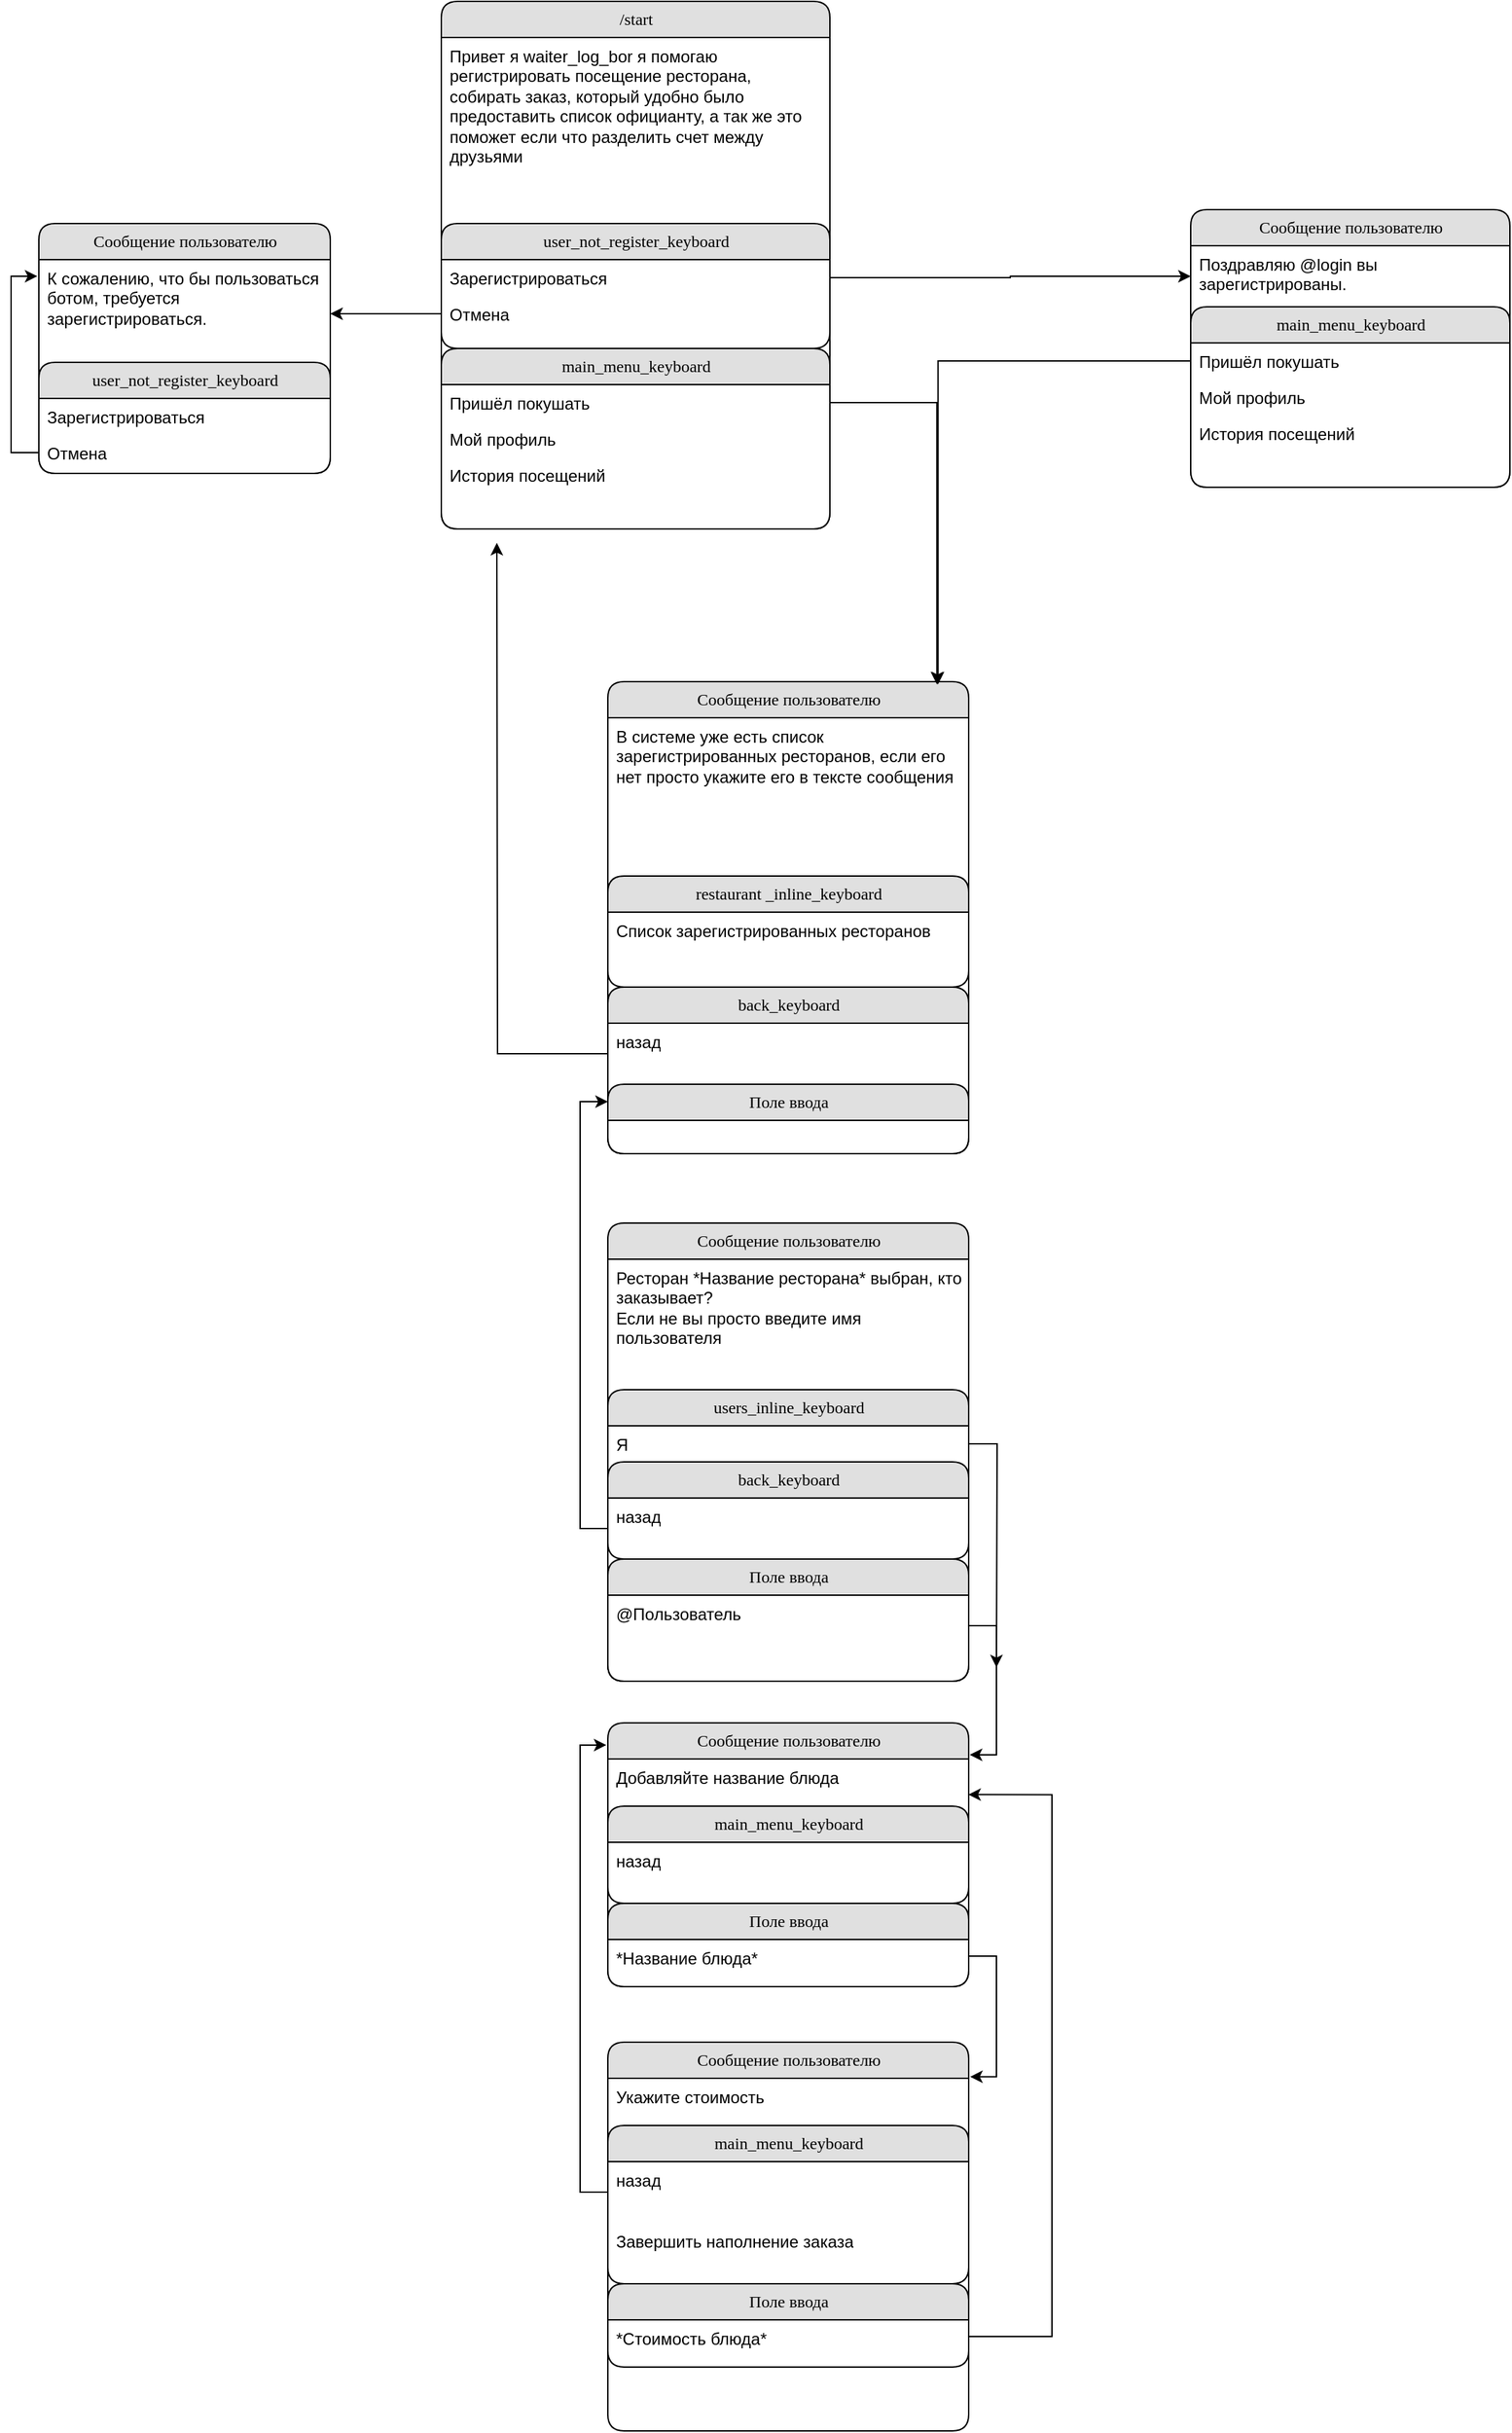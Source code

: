 <mxfile version="22.1.22" type="embed">
  <diagram name="Page-1" id="5d7acffa-a066-3a61-03fe-96351882024d">
    <mxGraphModel dx="1359" dy="136" grid="1" gridSize="10" guides="1" tooltips="1" connect="1" arrows="1" fold="1" page="1" pageScale="1" pageWidth="1100" pageHeight="850" background="#ffffff" math="0" shadow="0">
      <root>
        <mxCell id="0" />
        <mxCell id="1" parent="0" />
        <mxCell id="21ea969265ad0168-6" value="Сообщение пользователю" style="swimlane;html=1;fontStyle=0;childLayout=stackLayout;horizontal=1;startSize=26;fillColor=#e0e0e0;horizontalStack=0;resizeParent=1;resizeLast=0;collapsible=1;marginBottom=0;swimlaneFillColor=#ffffff;align=center;rounded=1;shadow=0;comic=0;labelBackgroundColor=none;strokeWidth=1;fontFamily=Verdana;fontSize=12" parent="1" vertex="1">
          <mxGeometry x="580" y="190" width="230" height="200" as="geometry" />
        </mxCell>
        <mxCell id="21ea969265ad0168-7" value="Поздравляю @login вы зарегистрированы." style="text;html=1;strokeColor=none;fillColor=none;spacingLeft=4;spacingRight=4;whiteSpace=wrap;overflow=hidden;rotatable=0;points=[[0,0.5],[1,0.5]];portConstraint=eastwest;" parent="21ea969265ad0168-6" vertex="1">
          <mxGeometry y="26" width="230" height="44" as="geometry" />
        </mxCell>
        <mxCell id="2Xw610bVTuIovpM2fKqd-36" value="main_menu_keyboard" style="swimlane;html=1;fontStyle=0;childLayout=stackLayout;horizontal=1;startSize=26;fillColor=#e0e0e0;horizontalStack=0;resizeParent=1;resizeLast=0;collapsible=1;marginBottom=0;swimlaneFillColor=#ffffff;align=center;rounded=1;shadow=0;comic=0;labelBackgroundColor=none;strokeWidth=1;fontFamily=Verdana;fontSize=12" parent="21ea969265ad0168-6" vertex="1">
          <mxGeometry y="70" width="230" height="130" as="geometry">
            <mxRectangle y="290" width="280" height="30" as="alternateBounds" />
          </mxGeometry>
        </mxCell>
        <mxCell id="2Xw610bVTuIovpM2fKqd-37" value="Пришёл покушать" style="text;html=1;strokeColor=none;fillColor=none;spacingLeft=4;spacingRight=4;whiteSpace=wrap;overflow=hidden;rotatable=0;points=[[0,0.5],[1,0.5]];portConstraint=eastwest;" parent="2Xw610bVTuIovpM2fKqd-36" vertex="1">
          <mxGeometry y="26" width="230" height="26" as="geometry" />
        </mxCell>
        <mxCell id="2Xw610bVTuIovpM2fKqd-38" value="Мой профиль" style="text;html=1;strokeColor=none;fillColor=none;spacingLeft=4;spacingRight=4;whiteSpace=wrap;overflow=hidden;rotatable=0;points=[[0,0.5],[1,0.5]];portConstraint=eastwest;" parent="2Xw610bVTuIovpM2fKqd-36" vertex="1">
          <mxGeometry y="52" width="230" height="26" as="geometry" />
        </mxCell>
        <mxCell id="2Xw610bVTuIovpM2fKqd-39" value="История посещений" style="text;html=1;strokeColor=none;fillColor=none;spacingLeft=4;spacingRight=4;whiteSpace=wrap;overflow=hidden;rotatable=0;points=[[0,0.5],[1,0.5]];portConstraint=eastwest;" parent="2Xw610bVTuIovpM2fKqd-36" vertex="1">
          <mxGeometry y="78" width="230" height="26" as="geometry" />
        </mxCell>
        <mxCell id="2Xw610bVTuIovpM2fKqd-7" value="/start" style="swimlane;html=1;fontStyle=0;childLayout=stackLayout;horizontal=1;startSize=26;fillColor=#e0e0e0;horizontalStack=0;resizeParent=1;resizeLast=0;collapsible=1;marginBottom=0;swimlaneFillColor=#ffffff;align=center;rounded=1;shadow=0;comic=0;labelBackgroundColor=none;strokeWidth=1;fontFamily=Verdana;fontSize=12" parent="1" vertex="1">
          <mxGeometry x="40" y="40" width="280" height="380" as="geometry" />
        </mxCell>
        <mxCell id="2Xw610bVTuIovpM2fKqd-12" value="Привет я waiter_log_bor я помогаю регистрировать посещение ресторана, собирать заказ, который удобно было предоставить список официанту, а так же это поможет если что разделить счет между друзьями" style="text;html=1;strokeColor=none;fillColor=none;spacingLeft=4;spacingRight=4;whiteSpace=wrap;overflow=hidden;rotatable=0;points=[[0,0.5],[1,0.5]];portConstraint=eastwest;" parent="2Xw610bVTuIovpM2fKqd-7" vertex="1">
          <mxGeometry y="26" width="280" height="134" as="geometry" />
        </mxCell>
        <mxCell id="2Xw610bVTuIovpM2fKqd-13" value="user_not_register_keyboard" style="swimlane;html=1;fontStyle=0;childLayout=stackLayout;horizontal=1;startSize=26;fillColor=#e0e0e0;horizontalStack=0;resizeParent=1;resizeLast=0;collapsible=1;marginBottom=0;swimlaneFillColor=#ffffff;align=center;rounded=1;shadow=0;comic=0;labelBackgroundColor=none;strokeWidth=1;fontFamily=Verdana;fontSize=12" parent="2Xw610bVTuIovpM2fKqd-7" vertex="1">
          <mxGeometry y="160" width="280" height="90" as="geometry">
            <mxRectangle y="160" width="280" height="30" as="alternateBounds" />
          </mxGeometry>
        </mxCell>
        <mxCell id="2Xw610bVTuIovpM2fKqd-19" value="Зарегистрироваться" style="text;html=1;strokeColor=none;fillColor=none;spacingLeft=4;spacingRight=4;whiteSpace=wrap;overflow=hidden;rotatable=0;points=[[0,0.5],[1,0.5]];portConstraint=eastwest;" parent="2Xw610bVTuIovpM2fKqd-13" vertex="1">
          <mxGeometry y="26" width="280" height="26" as="geometry" />
        </mxCell>
        <mxCell id="2Xw610bVTuIovpM2fKqd-20" value="Отмена" style="text;html=1;strokeColor=none;fillColor=none;spacingLeft=4;spacingRight=4;whiteSpace=wrap;overflow=hidden;rotatable=0;points=[[0,0.5],[1,0.5]];portConstraint=eastwest;" parent="2Xw610bVTuIovpM2fKqd-13" vertex="1">
          <mxGeometry y="52" width="280" height="26" as="geometry" />
        </mxCell>
        <mxCell id="2Xw610bVTuIovpM2fKqd-18" value="main_menu_keyboard" style="swimlane;html=1;fontStyle=0;childLayout=stackLayout;horizontal=1;startSize=26;fillColor=#e0e0e0;horizontalStack=0;resizeParent=1;resizeLast=0;collapsible=1;marginBottom=0;swimlaneFillColor=#ffffff;align=center;rounded=1;shadow=0;comic=0;labelBackgroundColor=none;strokeWidth=1;fontFamily=Verdana;fontSize=12" parent="2Xw610bVTuIovpM2fKqd-7" vertex="1">
          <mxGeometry y="250" width="280" height="130" as="geometry">
            <mxRectangle y="290" width="280" height="30" as="alternateBounds" />
          </mxGeometry>
        </mxCell>
        <mxCell id="2Xw610bVTuIovpM2fKqd-21" value="Пришёл покушать" style="text;html=1;strokeColor=none;fillColor=none;spacingLeft=4;spacingRight=4;whiteSpace=wrap;overflow=hidden;rotatable=0;points=[[0,0.5],[1,0.5]];portConstraint=eastwest;" parent="2Xw610bVTuIovpM2fKqd-18" vertex="1">
          <mxGeometry y="26" width="280" height="26" as="geometry" />
        </mxCell>
        <mxCell id="2Xw610bVTuIovpM2fKqd-22" value="Мой профиль" style="text;html=1;strokeColor=none;fillColor=none;spacingLeft=4;spacingRight=4;whiteSpace=wrap;overflow=hidden;rotatable=0;points=[[0,0.5],[1,0.5]];portConstraint=eastwest;" parent="2Xw610bVTuIovpM2fKqd-18" vertex="1">
          <mxGeometry y="52" width="280" height="26" as="geometry" />
        </mxCell>
        <mxCell id="2Xw610bVTuIovpM2fKqd-23" value="История посещений" style="text;html=1;strokeColor=none;fillColor=none;spacingLeft=4;spacingRight=4;whiteSpace=wrap;overflow=hidden;rotatable=0;points=[[0,0.5],[1,0.5]];portConstraint=eastwest;" parent="2Xw610bVTuIovpM2fKqd-18" vertex="1">
          <mxGeometry y="78" width="280" height="26" as="geometry" />
        </mxCell>
        <mxCell id="2Xw610bVTuIovpM2fKqd-24" value="Сообщение пользователю" style="swimlane;html=1;fontStyle=0;childLayout=stackLayout;horizontal=1;startSize=26;fillColor=#e0e0e0;horizontalStack=0;resizeParent=1;resizeLast=0;collapsible=1;marginBottom=0;swimlaneFillColor=#ffffff;align=center;rounded=1;shadow=0;comic=0;labelBackgroundColor=none;strokeWidth=1;fontFamily=Verdana;fontSize=12" parent="1" vertex="1">
          <mxGeometry x="-250" y="200" width="210" height="180" as="geometry" />
        </mxCell>
        <mxCell id="2Xw610bVTuIovpM2fKqd-25" value="К сожалению, что бы пользоваться ботом, требуется зарегистрироваться.&lt;div&gt;&lt;br&gt;&lt;/div&gt;" style="text;html=1;strokeColor=none;fillColor=none;spacingLeft=4;spacingRight=4;whiteSpace=wrap;overflow=hidden;rotatable=0;points=[[0,0.5],[1,0.5]];portConstraint=eastwest;" parent="2Xw610bVTuIovpM2fKqd-24" vertex="1">
          <mxGeometry y="26" width="210" height="74" as="geometry" />
        </mxCell>
        <mxCell id="2Xw610bVTuIovpM2fKqd-33" style="edgeStyle=orthogonalEdgeStyle;rounded=0;orthogonalLoop=1;jettySize=auto;html=1;exitX=0;exitY=0.5;exitDx=0;exitDy=0;entryX=-0.005;entryY=0.162;entryDx=0;entryDy=0;entryPerimeter=0;" parent="2Xw610bVTuIovpM2fKqd-24" source="2Xw610bVTuIovpM2fKqd-30" target="2Xw610bVTuIovpM2fKqd-25" edge="1">
          <mxGeometry relative="1" as="geometry">
            <mxPoint x="-110" y="40" as="targetPoint" />
            <mxPoint x="-10" y="170" as="sourcePoint" />
          </mxGeometry>
        </mxCell>
        <mxCell id="2Xw610bVTuIovpM2fKqd-28" value="user_not_register_keyboard" style="swimlane;html=1;fontStyle=0;childLayout=stackLayout;horizontal=1;startSize=26;fillColor=#e0e0e0;horizontalStack=0;resizeParent=1;resizeLast=0;collapsible=1;marginBottom=0;swimlaneFillColor=#ffffff;align=center;rounded=1;shadow=0;comic=0;labelBackgroundColor=none;strokeWidth=1;fontFamily=Verdana;fontSize=12" parent="2Xw610bVTuIovpM2fKqd-24" vertex="1">
          <mxGeometry y="100" width="210" height="80" as="geometry">
            <mxRectangle y="160" width="280" height="30" as="alternateBounds" />
          </mxGeometry>
        </mxCell>
        <mxCell id="2Xw610bVTuIovpM2fKqd-29" value="Зарегистрироваться" style="text;html=1;strokeColor=none;fillColor=none;spacingLeft=4;spacingRight=4;whiteSpace=wrap;overflow=hidden;rotatable=0;points=[[0,0.5],[1,0.5]];portConstraint=eastwest;" parent="2Xw610bVTuIovpM2fKqd-28" vertex="1">
          <mxGeometry y="26" width="210" height="26" as="geometry" />
        </mxCell>
        <mxCell id="2Xw610bVTuIovpM2fKqd-30" value="Отмена" style="text;html=1;strokeColor=none;fillColor=none;spacingLeft=4;spacingRight=4;whiteSpace=wrap;overflow=hidden;rotatable=0;points=[[0,0.5],[1,0.5]];portConstraint=eastwest;" parent="2Xw610bVTuIovpM2fKqd-28" vertex="1">
          <mxGeometry y="52" width="210" height="26" as="geometry" />
        </mxCell>
        <mxCell id="2Xw610bVTuIovpM2fKqd-27" value="" style="edgeStyle=orthogonalEdgeStyle;rounded=0;orthogonalLoop=1;jettySize=auto;html=1;" parent="1" source="2Xw610bVTuIovpM2fKqd-20" target="2Xw610bVTuIovpM2fKqd-25" edge="1">
          <mxGeometry relative="1" as="geometry">
            <Array as="points">
              <mxPoint x="40" y="265" />
              <mxPoint x="40" y="265" />
            </Array>
          </mxGeometry>
        </mxCell>
        <mxCell id="2Xw610bVTuIovpM2fKqd-35" style="edgeStyle=orthogonalEdgeStyle;rounded=0;orthogonalLoop=1;jettySize=auto;html=1;" parent="1" source="2Xw610bVTuIovpM2fKqd-19" target="21ea969265ad0168-7" edge="1">
          <mxGeometry relative="1" as="geometry" />
        </mxCell>
        <mxCell id="2Xw610bVTuIovpM2fKqd-40" value="Сообщение пользователю" style="swimlane;html=1;fontStyle=0;childLayout=stackLayout;horizontal=1;startSize=26;fillColor=#e0e0e0;horizontalStack=0;resizeParent=1;resizeLast=0;collapsible=1;marginBottom=0;swimlaneFillColor=#ffffff;align=center;rounded=1;shadow=0;comic=0;labelBackgroundColor=none;strokeWidth=1;fontFamily=Verdana;fontSize=12" parent="1" vertex="1">
          <mxGeometry x="160" y="530" width="260" height="340" as="geometry" />
        </mxCell>
        <mxCell id="2Xw610bVTuIovpM2fKqd-41" value="В системе уже есть список зарегистрированных ресторанов, если его нет просто укажите его в тексте сообщения" style="text;html=1;strokeColor=none;fillColor=none;spacingLeft=4;spacingRight=4;whiteSpace=wrap;overflow=hidden;rotatable=0;points=[[0,0.5],[1,0.5]];portConstraint=eastwest;" parent="2Xw610bVTuIovpM2fKqd-40" vertex="1">
          <mxGeometry y="26" width="260" height="114" as="geometry" />
        </mxCell>
        <mxCell id="2Xw610bVTuIovpM2fKqd-46" value="restaurant _inline_keyboard" style="swimlane;html=1;fontStyle=0;childLayout=stackLayout;horizontal=1;startSize=26;fillColor=#e0e0e0;horizontalStack=0;resizeParent=1;resizeLast=0;collapsible=1;marginBottom=0;swimlaneFillColor=#ffffff;align=center;rounded=1;shadow=0;comic=0;labelBackgroundColor=none;strokeWidth=1;fontFamily=Verdana;fontSize=12" parent="2Xw610bVTuIovpM2fKqd-40" vertex="1">
          <mxGeometry y="140" width="260" height="80" as="geometry">
            <mxRectangle y="290" width="280" height="30" as="alternateBounds" />
          </mxGeometry>
        </mxCell>
        <mxCell id="2Xw610bVTuIovpM2fKqd-47" value="Список зарегистрированных ресторанов" style="text;html=1;strokeColor=none;fillColor=none;spacingLeft=4;spacingRight=4;whiteSpace=wrap;overflow=hidden;rotatable=0;points=[[0,0.5],[1,0.5]];portConstraint=eastwest;" parent="2Xw610bVTuIovpM2fKqd-46" vertex="1">
          <mxGeometry y="26" width="260" height="44" as="geometry" />
        </mxCell>
        <mxCell id="2Xw610bVTuIovpM2fKqd-42" value="back_keyboard" style="swimlane;html=1;fontStyle=0;childLayout=stackLayout;horizontal=1;startSize=26;fillColor=#e0e0e0;horizontalStack=0;resizeParent=1;resizeLast=0;collapsible=1;marginBottom=0;swimlaneFillColor=#ffffff;align=center;rounded=1;shadow=0;comic=0;labelBackgroundColor=none;strokeWidth=1;fontFamily=Verdana;fontSize=12" parent="2Xw610bVTuIovpM2fKqd-40" vertex="1">
          <mxGeometry y="220" width="260" height="120" as="geometry">
            <mxRectangle y="290" width="280" height="30" as="alternateBounds" />
          </mxGeometry>
        </mxCell>
        <mxCell id="2Xw610bVTuIovpM2fKqd-50" style="edgeStyle=orthogonalEdgeStyle;rounded=0;orthogonalLoop=1;jettySize=auto;html=1;" parent="2Xw610bVTuIovpM2fKqd-42" source="2Xw610bVTuIovpM2fKqd-43" edge="1">
          <mxGeometry relative="1" as="geometry">
            <mxPoint x="-80" y="-320" as="targetPoint" />
          </mxGeometry>
        </mxCell>
        <mxCell id="2Xw610bVTuIovpM2fKqd-43" value="назад" style="text;html=1;strokeColor=none;fillColor=none;spacingLeft=4;spacingRight=4;whiteSpace=wrap;overflow=hidden;rotatable=0;points=[[0,0.5],[1,0.5]];portConstraint=eastwest;" parent="2Xw610bVTuIovpM2fKqd-42" vertex="1">
          <mxGeometry y="26" width="260" height="44" as="geometry" />
        </mxCell>
        <mxCell id="2Xw610bVTuIovpM2fKqd-51" value="Поле ввода" style="swimlane;html=1;fontStyle=0;childLayout=stackLayout;horizontal=1;startSize=26;fillColor=#e0e0e0;horizontalStack=0;resizeParent=1;resizeLast=0;collapsible=1;marginBottom=0;swimlaneFillColor=#ffffff;align=center;rounded=1;shadow=0;comic=0;labelBackgroundColor=none;strokeWidth=1;fontFamily=Verdana;fontSize=12" parent="2Xw610bVTuIovpM2fKqd-42" vertex="1">
          <mxGeometry y="70" width="260" height="50" as="geometry">
            <mxRectangle y="290" width="280" height="30" as="alternateBounds" />
          </mxGeometry>
        </mxCell>
        <mxCell id="2Xw610bVTuIovpM2fKqd-48" style="edgeStyle=orthogonalEdgeStyle;rounded=0;orthogonalLoop=1;jettySize=auto;html=1;entryX=0.915;entryY=0.006;entryDx=0;entryDy=0;entryPerimeter=0;" parent="1" source="2Xw610bVTuIovpM2fKqd-37" target="2Xw610bVTuIovpM2fKqd-40" edge="1">
          <mxGeometry relative="1" as="geometry" />
        </mxCell>
        <mxCell id="2Xw610bVTuIovpM2fKqd-49" style="edgeStyle=orthogonalEdgeStyle;rounded=0;orthogonalLoop=1;jettySize=auto;html=1;entryX=0.912;entryY=0.006;entryDx=0;entryDy=0;entryPerimeter=0;" parent="1" source="2Xw610bVTuIovpM2fKqd-21" target="2Xw610bVTuIovpM2fKqd-40" edge="1">
          <mxGeometry relative="1" as="geometry">
            <mxPoint x="430" y="329" as="targetPoint" />
          </mxGeometry>
        </mxCell>
        <mxCell id="2Xw610bVTuIovpM2fKqd-53" value="Сообщение пользователю" style="swimlane;html=1;fontStyle=0;childLayout=stackLayout;horizontal=1;startSize=26;fillColor=#e0e0e0;horizontalStack=0;resizeParent=1;resizeLast=0;collapsible=1;marginBottom=0;swimlaneFillColor=#ffffff;align=center;rounded=1;shadow=0;comic=0;labelBackgroundColor=none;strokeWidth=1;fontFamily=Verdana;fontSize=12" parent="1" vertex="1">
          <mxGeometry x="160" y="920" width="260" height="330" as="geometry" />
        </mxCell>
        <mxCell id="2Xw610bVTuIovpM2fKqd-54" value="Ресторан *Название ресторана* выбран, кто заказывает?&lt;br&gt;Если не вы просто введите имя пользователя&lt;div&gt;&lt;br&gt;&lt;/div&gt;" style="text;html=1;strokeColor=none;fillColor=none;spacingLeft=4;spacingRight=4;whiteSpace=wrap;overflow=hidden;rotatable=0;points=[[0,0.5],[1,0.5]];portConstraint=eastwest;" parent="2Xw610bVTuIovpM2fKqd-53" vertex="1">
          <mxGeometry y="26" width="260" height="94" as="geometry" />
        </mxCell>
        <mxCell id="2Xw610bVTuIovpM2fKqd-55" value="users_inline_keyboard" style="swimlane;html=1;fontStyle=0;childLayout=stackLayout;horizontal=1;startSize=26;fillColor=#e0e0e0;horizontalStack=0;resizeParent=1;resizeLast=0;collapsible=1;marginBottom=0;swimlaneFillColor=#ffffff;align=center;rounded=1;shadow=0;comic=0;labelBackgroundColor=none;strokeWidth=1;fontFamily=Verdana;fontSize=12" parent="2Xw610bVTuIovpM2fKqd-53" vertex="1">
          <mxGeometry y="120" width="260" height="210" as="geometry">
            <mxRectangle y="290" width="280" height="30" as="alternateBounds" />
          </mxGeometry>
        </mxCell>
        <mxCell id="11" style="edgeStyle=orthogonalEdgeStyle;rounded=0;orthogonalLoop=1;jettySize=auto;html=1;" edge="1" parent="2Xw610bVTuIovpM2fKqd-55" source="2Xw610bVTuIovpM2fKqd-56">
          <mxGeometry relative="1" as="geometry">
            <mxPoint x="280" y="200" as="targetPoint" />
          </mxGeometry>
        </mxCell>
        <mxCell id="2Xw610bVTuIovpM2fKqd-56" value="Я" style="text;html=1;strokeColor=none;fillColor=none;spacingLeft=4;spacingRight=4;whiteSpace=wrap;overflow=hidden;rotatable=0;points=[[0,0.5],[1,0.5]];portConstraint=eastwest;" parent="2Xw610bVTuIovpM2fKqd-55" vertex="1">
          <mxGeometry y="26" width="260" height="26" as="geometry" />
        </mxCell>
        <mxCell id="2Xw610bVTuIovpM2fKqd-59" value="back_keyboard" style="swimlane;html=1;fontStyle=0;childLayout=stackLayout;horizontal=1;startSize=26;fillColor=#e0e0e0;horizontalStack=0;resizeParent=1;resizeLast=0;collapsible=1;marginBottom=0;swimlaneFillColor=#ffffff;align=center;rounded=1;shadow=0;comic=0;labelBackgroundColor=none;strokeWidth=1;fontFamily=Verdana;fontSize=12" parent="2Xw610bVTuIovpM2fKqd-55" vertex="1">
          <mxGeometry y="52" width="260" height="70" as="geometry">
            <mxRectangle y="290" width="280" height="30" as="alternateBounds" />
          </mxGeometry>
        </mxCell>
        <mxCell id="2Xw610bVTuIovpM2fKqd-61" value="назад" style="text;html=1;strokeColor=none;fillColor=none;spacingLeft=4;spacingRight=4;whiteSpace=wrap;overflow=hidden;rotatable=0;points=[[0,0.5],[1,0.5]];portConstraint=eastwest;" parent="2Xw610bVTuIovpM2fKqd-59" vertex="1">
          <mxGeometry y="26" width="260" height="44" as="geometry" />
        </mxCell>
        <mxCell id="2Xw610bVTuIovpM2fKqd-62" value="Поле ввода" style="swimlane;html=1;fontStyle=0;childLayout=stackLayout;horizontal=1;startSize=26;fillColor=#e0e0e0;horizontalStack=0;resizeParent=1;resizeLast=0;collapsible=1;marginBottom=0;swimlaneFillColor=#ffffff;align=center;rounded=1;shadow=0;comic=0;labelBackgroundColor=none;strokeWidth=1;fontFamily=Verdana;fontSize=12" parent="2Xw610bVTuIovpM2fKqd-55" vertex="1">
          <mxGeometry y="122" width="260" height="88" as="geometry">
            <mxRectangle y="290" width="280" height="30" as="alternateBounds" />
          </mxGeometry>
        </mxCell>
        <mxCell id="2Xw610bVTuIovpM2fKqd-63" value="@Пользователь" style="text;html=1;strokeColor=none;fillColor=none;spacingLeft=4;spacingRight=4;whiteSpace=wrap;overflow=hidden;rotatable=0;points=[[0,0.5],[1,0.5]];portConstraint=eastwest;" parent="2Xw610bVTuIovpM2fKqd-62" vertex="1">
          <mxGeometry y="26" width="260" height="44" as="geometry" />
        </mxCell>
        <mxCell id="2Xw610bVTuIovpM2fKqd-60" style="edgeStyle=orthogonalEdgeStyle;rounded=0;orthogonalLoop=1;jettySize=auto;html=1;entryX=0;entryY=0.25;entryDx=0;entryDy=0;" parent="1" source="2Xw610bVTuIovpM2fKqd-61" target="2Xw610bVTuIovpM2fKqd-51" edge="1">
          <mxGeometry relative="1" as="geometry">
            <mxPoint x="80" y="824" as="targetPoint" />
          </mxGeometry>
        </mxCell>
        <mxCell id="2Xw610bVTuIovpM2fKqd-70" value="Сообщение пользователю" style="swimlane;html=1;fontStyle=0;childLayout=stackLayout;horizontal=1;startSize=26;fillColor=#e0e0e0;horizontalStack=0;resizeParent=1;resizeLast=0;collapsible=1;marginBottom=0;swimlaneFillColor=#ffffff;align=center;rounded=1;shadow=0;comic=0;labelBackgroundColor=none;strokeWidth=1;fontFamily=Verdana;fontSize=12" parent="1" vertex="1">
          <mxGeometry x="160" y="1280" width="260" height="190" as="geometry" />
        </mxCell>
        <mxCell id="2Xw610bVTuIovpM2fKqd-71" value="&lt;div&gt;Добавляйте название блюда&lt;/div&gt;" style="text;html=1;strokeColor=none;fillColor=none;spacingLeft=4;spacingRight=4;whiteSpace=wrap;overflow=hidden;rotatable=0;points=[[0,0.5],[1,0.5]];portConstraint=eastwest;" parent="2Xw610bVTuIovpM2fKqd-70" vertex="1">
          <mxGeometry y="26" width="260" height="34" as="geometry" />
        </mxCell>
        <mxCell id="2Xw610bVTuIovpM2fKqd-82" value="main_menu_keyboard" style="swimlane;html=1;fontStyle=0;childLayout=stackLayout;horizontal=1;startSize=26;fillColor=#e0e0e0;horizontalStack=0;resizeParent=1;resizeLast=0;collapsible=1;marginBottom=0;swimlaneFillColor=#ffffff;align=center;rounded=1;shadow=0;comic=0;labelBackgroundColor=none;strokeWidth=1;fontFamily=Verdana;fontSize=12" parent="2Xw610bVTuIovpM2fKqd-70" vertex="1">
          <mxGeometry y="60" width="260" height="70" as="geometry">
            <mxRectangle y="290" width="280" height="30" as="alternateBounds" />
          </mxGeometry>
        </mxCell>
        <mxCell id="2Xw610bVTuIovpM2fKqd-83" value="назад" style="text;html=1;strokeColor=none;fillColor=none;spacingLeft=4;spacingRight=4;whiteSpace=wrap;overflow=hidden;rotatable=0;points=[[0,0.5],[1,0.5]];portConstraint=eastwest;" parent="2Xw610bVTuIovpM2fKqd-82" vertex="1">
          <mxGeometry y="26" width="260" height="44" as="geometry" />
        </mxCell>
        <mxCell id="2Xw610bVTuIovpM2fKqd-76" value="Поле ввода" style="swimlane;html=1;fontStyle=0;childLayout=stackLayout;horizontal=1;startSize=26;fillColor=#e0e0e0;horizontalStack=0;resizeParent=1;resizeLast=0;collapsible=1;marginBottom=0;swimlaneFillColor=#ffffff;align=center;rounded=1;shadow=0;comic=0;labelBackgroundColor=none;strokeWidth=1;fontFamily=Verdana;fontSize=12" parent="2Xw610bVTuIovpM2fKqd-70" vertex="1">
          <mxGeometry y="130" width="260" height="60" as="geometry">
            <mxRectangle y="290" width="280" height="30" as="alternateBounds" />
          </mxGeometry>
        </mxCell>
        <mxCell id="2Xw610bVTuIovpM2fKqd-77" value="*Название блюда*" style="text;html=1;strokeColor=none;fillColor=none;spacingLeft=4;spacingRight=4;whiteSpace=wrap;overflow=hidden;rotatable=0;points=[[0,0.5],[1,0.5]];portConstraint=eastwest;" parent="2Xw610bVTuIovpM2fKqd-76" vertex="1">
          <mxGeometry y="26" width="260" height="24" as="geometry" />
        </mxCell>
        <mxCell id="2" value="Сообщение пользователю" style="swimlane;html=1;fontStyle=0;childLayout=stackLayout;horizontal=1;startSize=26;fillColor=#e0e0e0;horizontalStack=0;resizeParent=1;resizeLast=0;collapsible=1;marginBottom=0;swimlaneFillColor=#ffffff;align=center;rounded=1;shadow=0;comic=0;labelBackgroundColor=none;strokeWidth=1;fontFamily=Verdana;fontSize=12" vertex="1" parent="1">
          <mxGeometry x="160" y="1510" width="260" height="280" as="geometry" />
        </mxCell>
        <mxCell id="3" value="Укажите стоимость" style="text;html=1;strokeColor=none;fillColor=none;spacingLeft=4;spacingRight=4;whiteSpace=wrap;overflow=hidden;rotatable=0;points=[[0,0.5],[1,0.5]];portConstraint=eastwest;" vertex="1" parent="2">
          <mxGeometry y="26" width="260" height="34" as="geometry" />
        </mxCell>
        <mxCell id="4" value="main_menu_keyboard" style="swimlane;html=1;fontStyle=0;childLayout=stackLayout;horizontal=1;startSize=26;fillColor=#e0e0e0;horizontalStack=0;resizeParent=1;resizeLast=0;collapsible=1;marginBottom=0;swimlaneFillColor=#ffffff;align=center;rounded=1;shadow=0;comic=0;labelBackgroundColor=none;strokeWidth=1;fontFamily=Verdana;fontSize=12" vertex="1" parent="2">
          <mxGeometry y="60" width="260" height="114" as="geometry">
            <mxRectangle y="290" width="280" height="30" as="alternateBounds" />
          </mxGeometry>
        </mxCell>
        <mxCell id="5" value="назад" style="text;html=1;strokeColor=none;fillColor=none;spacingLeft=4;spacingRight=4;whiteSpace=wrap;overflow=hidden;rotatable=0;points=[[0,0.5],[1,0.5]];portConstraint=eastwest;" vertex="1" parent="4">
          <mxGeometry y="26" width="260" height="44" as="geometry" />
        </mxCell>
        <mxCell id="15" value="Завершить наполнение заказа" style="text;html=1;strokeColor=none;fillColor=none;spacingLeft=4;spacingRight=4;whiteSpace=wrap;overflow=hidden;rotatable=0;points=[[0,0.5],[1,0.5]];portConstraint=eastwest;" vertex="1" parent="4">
          <mxGeometry y="70" width="260" height="44" as="geometry" />
        </mxCell>
        <mxCell id="6" value="Поле ввода" style="swimlane;html=1;fontStyle=0;childLayout=stackLayout;horizontal=1;startSize=26;fillColor=#e0e0e0;horizontalStack=0;resizeParent=1;resizeLast=0;collapsible=1;marginBottom=0;swimlaneFillColor=#ffffff;align=center;rounded=1;shadow=0;comic=0;labelBackgroundColor=none;strokeWidth=1;fontFamily=Verdana;fontSize=12" vertex="1" parent="2">
          <mxGeometry y="174" width="260" height="60" as="geometry">
            <mxRectangle y="290" width="280" height="30" as="alternateBounds" />
          </mxGeometry>
        </mxCell>
        <mxCell id="7" value="*Стоимость блюда*" style="text;html=1;strokeColor=none;fillColor=none;spacingLeft=4;spacingRight=4;whiteSpace=wrap;overflow=hidden;rotatable=0;points=[[0,0.5],[1,0.5]];portConstraint=eastwest;" vertex="1" parent="6">
          <mxGeometry y="26" width="260" height="24" as="geometry" />
        </mxCell>
        <mxCell id="8" style="edgeStyle=orthogonalEdgeStyle;rounded=0;orthogonalLoop=1;jettySize=auto;html=1;entryX=1.004;entryY=0.089;entryDx=0;entryDy=0;entryPerimeter=0;" edge="1" parent="1" source="2Xw610bVTuIovpM2fKqd-77" target="2">
          <mxGeometry relative="1" as="geometry">
            <Array as="points">
              <mxPoint x="440" y="1448" />
              <mxPoint x="440" y="1535" />
            </Array>
          </mxGeometry>
        </mxCell>
        <mxCell id="9" style="edgeStyle=orthogonalEdgeStyle;rounded=0;orthogonalLoop=1;jettySize=auto;html=1;entryX=-0.004;entryY=0.084;entryDx=0;entryDy=0;entryPerimeter=0;" edge="1" parent="1" source="5" target="2Xw610bVTuIovpM2fKqd-70">
          <mxGeometry relative="1" as="geometry" />
        </mxCell>
        <mxCell id="10" style="edgeStyle=orthogonalEdgeStyle;rounded=0;orthogonalLoop=1;jettySize=auto;html=1;entryX=1.003;entryY=0.121;entryDx=0;entryDy=0;entryPerimeter=0;" edge="1" parent="1" source="2Xw610bVTuIovpM2fKqd-63" target="2Xw610bVTuIovpM2fKqd-70">
          <mxGeometry relative="1" as="geometry">
            <Array as="points">
              <mxPoint x="440" y="1210" />
              <mxPoint x="440" y="1303" />
            </Array>
          </mxGeometry>
        </mxCell>
        <mxCell id="14" style="edgeStyle=orthogonalEdgeStyle;rounded=0;orthogonalLoop=1;jettySize=auto;html=1;entryX=0.999;entryY=0.755;entryDx=0;entryDy=0;entryPerimeter=0;" edge="1" parent="1" source="7" target="2Xw610bVTuIovpM2fKqd-71">
          <mxGeometry relative="1" as="geometry">
            <Array as="points">
              <mxPoint x="480" y="1722" />
              <mxPoint x="480" y="1332" />
            </Array>
          </mxGeometry>
        </mxCell>
      </root>
    </mxGraphModel>
  </diagram>
</mxfile>
